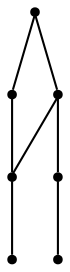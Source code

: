 graph {
  node [shape=point,comment="{\"directed\":false,\"doi\":\"10.1007/3-540-45848-4_11\",\"figure\":\"1 (1)\"}"]

  v0 [pos="827.4583180745443,2329.737999325707"]
  v1 [pos="827.4583180745444,2432.4881417410716"]
  v2 [pos="827.4583180745443,2535.3628976004466"]
  v3 [pos="827.4583180745443,2638.113040015811"]
  v4 [pos="724.7083663940431,2329.737999325707"]
  v5 [pos="724.708366394043,2432.4881417410716"]
  v6 [pos="724.7083663940431,2638.113040015811"]

  v0 -- v1 [id="-1",pos="827.4583180745443,2329.737999325707 827.4583180745444,2432.4881417410716 827.4583180745444,2432.4881417410716 827.4583180745444,2432.4881417410716"]
  v1 -- v2 [id="-3",pos="827.4583180745444,2432.4881417410716 827.4583180745443,2535.3628976004466 827.4583180745443,2535.3628976004466 827.4583180745443,2535.3628976004466"]
  v5 -- v1 [id="-6",pos="724.708366394043,2432.4881417410716 827.4583180745444,2432.4881417410716 827.4583180745444,2432.4881417410716 827.4583180745444,2432.4881417410716"]
  v4 -- v0 [id="-7",pos="724.7083663940431,2329.737999325707 827.4583180745443,2329.737999325707 827.4583180745443,2329.737999325707 827.4583180745443,2329.737999325707"]
  v4 -- v5 [id="-8",pos="724.7083663940431,2329.737999325707 724.708366394043,2432.4881417410716 724.708366394043,2432.4881417410716 724.708366394043,2432.4881417410716"]
  v6 -- v3 [id="-9",pos="724.7083663940431,2638.113040015811 827.4583180745443,2638.113040015811 827.4583180745443,2638.113040015811 827.4583180745443,2638.113040015811"]
  v5 -- v6 [id="-10",pos="724.708366394043,2432.4881417410716 724.7083663940431,2638.113040015811 724.7083663940431,2638.113040015811 724.7083663940431,2638.113040015811"]
}